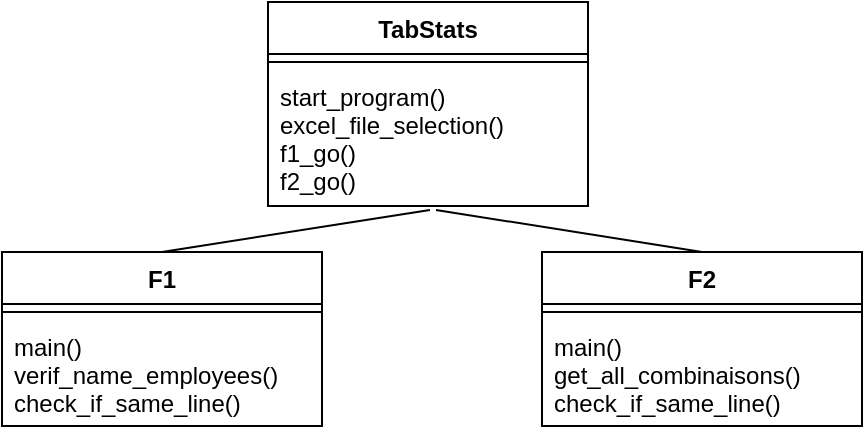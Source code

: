 <mxfile pages="1" version="11.2.8" type="device"><diagram id="4vAA4N7hjOnhWHalipYp" name="Page-1"><mxGraphModel dx="1422" dy="713" grid="0" gridSize="10" guides="1" tooltips="1" connect="1" arrows="1" fold="1" page="1" pageScale="1" pageWidth="827" pageHeight="1169" math="0" shadow="0"><root><mxCell id="0"/><mxCell id="1" parent="0"/><mxCell id="BaUGEhsgw9qrIxqn14bs-1" value="F2" style="swimlane;fontStyle=1;align=center;verticalAlign=top;childLayout=stackLayout;horizontal=1;startSize=26;horizontalStack=0;resizeParent=1;resizeParentMax=0;resizeLast=0;collapsible=1;marginBottom=0;" parent="1" vertex="1"><mxGeometry x="308" y="180" width="160" height="87" as="geometry"/></mxCell><mxCell id="BaUGEhsgw9qrIxqn14bs-3" value="" style="line;strokeWidth=1;fillColor=none;align=left;verticalAlign=middle;spacingTop=-1;spacingLeft=3;spacingRight=3;rotatable=0;labelPosition=right;points=[];portConstraint=eastwest;" parent="BaUGEhsgw9qrIxqn14bs-1" vertex="1"><mxGeometry y="26" width="160" height="8" as="geometry"/></mxCell><mxCell id="BaUGEhsgw9qrIxqn14bs-4" value="main()&#10;get_all_combinaisons()&#10;check_if_same_line()&#10;" style="text;strokeColor=none;fillColor=none;align=left;verticalAlign=top;spacingLeft=4;spacingRight=4;overflow=hidden;rotatable=0;points=[[0,0.5],[1,0.5]];portConstraint=eastwest;" parent="BaUGEhsgw9qrIxqn14bs-1" vertex="1"><mxGeometry y="34" width="160" height="53" as="geometry"/></mxCell><mxCell id="BaUGEhsgw9qrIxqn14bs-5" value="F1" style="swimlane;fontStyle=1;align=center;verticalAlign=top;childLayout=stackLayout;horizontal=1;startSize=26;horizontalStack=0;resizeParent=1;resizeParentMax=0;resizeLast=0;collapsible=1;marginBottom=0;" parent="1" vertex="1"><mxGeometry x="38" y="180" width="160" height="87" as="geometry"/></mxCell><mxCell id="BaUGEhsgw9qrIxqn14bs-7" value="" style="line;strokeWidth=1;fillColor=none;align=left;verticalAlign=middle;spacingTop=-1;spacingLeft=3;spacingRight=3;rotatable=0;labelPosition=right;points=[];portConstraint=eastwest;" parent="BaUGEhsgw9qrIxqn14bs-5" vertex="1"><mxGeometry y="26" width="160" height="8" as="geometry"/></mxCell><mxCell id="BaUGEhsgw9qrIxqn14bs-8" value="main()&#10;verif_name_employees()&#10;check_if_same_line()" style="text;strokeColor=none;fillColor=none;align=left;verticalAlign=top;spacingLeft=4;spacingRight=4;overflow=hidden;rotatable=0;points=[[0,0.5],[1,0.5]];portConstraint=eastwest;" parent="BaUGEhsgw9qrIxqn14bs-5" vertex="1"><mxGeometry y="34" width="160" height="53" as="geometry"/></mxCell><mxCell id="BaUGEhsgw9qrIxqn14bs-28" value="TabStats" style="swimlane;fontStyle=1;align=center;verticalAlign=top;childLayout=stackLayout;horizontal=1;startSize=26;horizontalStack=0;resizeParent=1;resizeParentMax=0;resizeLast=0;collapsible=1;marginBottom=0;" parent="1" vertex="1"><mxGeometry x="171" y="55" width="160" height="102" as="geometry"/></mxCell><mxCell id="BaUGEhsgw9qrIxqn14bs-30" value="" style="line;strokeWidth=1;fillColor=none;align=left;verticalAlign=middle;spacingTop=-1;spacingLeft=3;spacingRight=3;rotatable=0;labelPosition=right;points=[];portConstraint=eastwest;" parent="BaUGEhsgw9qrIxqn14bs-28" vertex="1"><mxGeometry y="26" width="160" height="8" as="geometry"/></mxCell><mxCell id="BaUGEhsgw9qrIxqn14bs-31" value="start_program()&#10;excel_file_selection()&#10;f1_go()&#10;f2_go()" style="text;strokeColor=none;fillColor=none;align=left;verticalAlign=top;spacingLeft=4;spacingRight=4;overflow=hidden;rotatable=0;points=[[0,0.5],[1,0.5]];portConstraint=eastwest;" parent="BaUGEhsgw9qrIxqn14bs-28" vertex="1"><mxGeometry y="34" width="160" height="68" as="geometry"/></mxCell><mxCell id="tvYeisMXUZdMFmoLuagw-1" value="" style="endArrow=none;html=1;exitX=0.5;exitY=0;exitDx=0;exitDy=0;entryX=0.506;entryY=1.029;entryDx=0;entryDy=0;entryPerimeter=0;" edge="1" parent="1" source="BaUGEhsgw9qrIxqn14bs-5" target="BaUGEhsgw9qrIxqn14bs-31"><mxGeometry width="50" height="50" relative="1" as="geometry"><mxPoint x="21" y="215" as="sourcePoint"/><mxPoint x="71" y="165" as="targetPoint"/></mxGeometry></mxCell><mxCell id="tvYeisMXUZdMFmoLuagw-2" value="" style="endArrow=none;html=1;exitX=0.5;exitY=0;exitDx=0;exitDy=0;entryX=0.525;entryY=1.029;entryDx=0;entryDy=0;entryPerimeter=0;" edge="1" parent="1" source="BaUGEhsgw9qrIxqn14bs-1" target="BaUGEhsgw9qrIxqn14bs-31"><mxGeometry width="50" height="50" relative="1" as="geometry"><mxPoint x="128" y="241" as="sourcePoint"/><mxPoint x="261.96" y="194.972" as="targetPoint"/></mxGeometry></mxCell></root></mxGraphModel></diagram></mxfile>